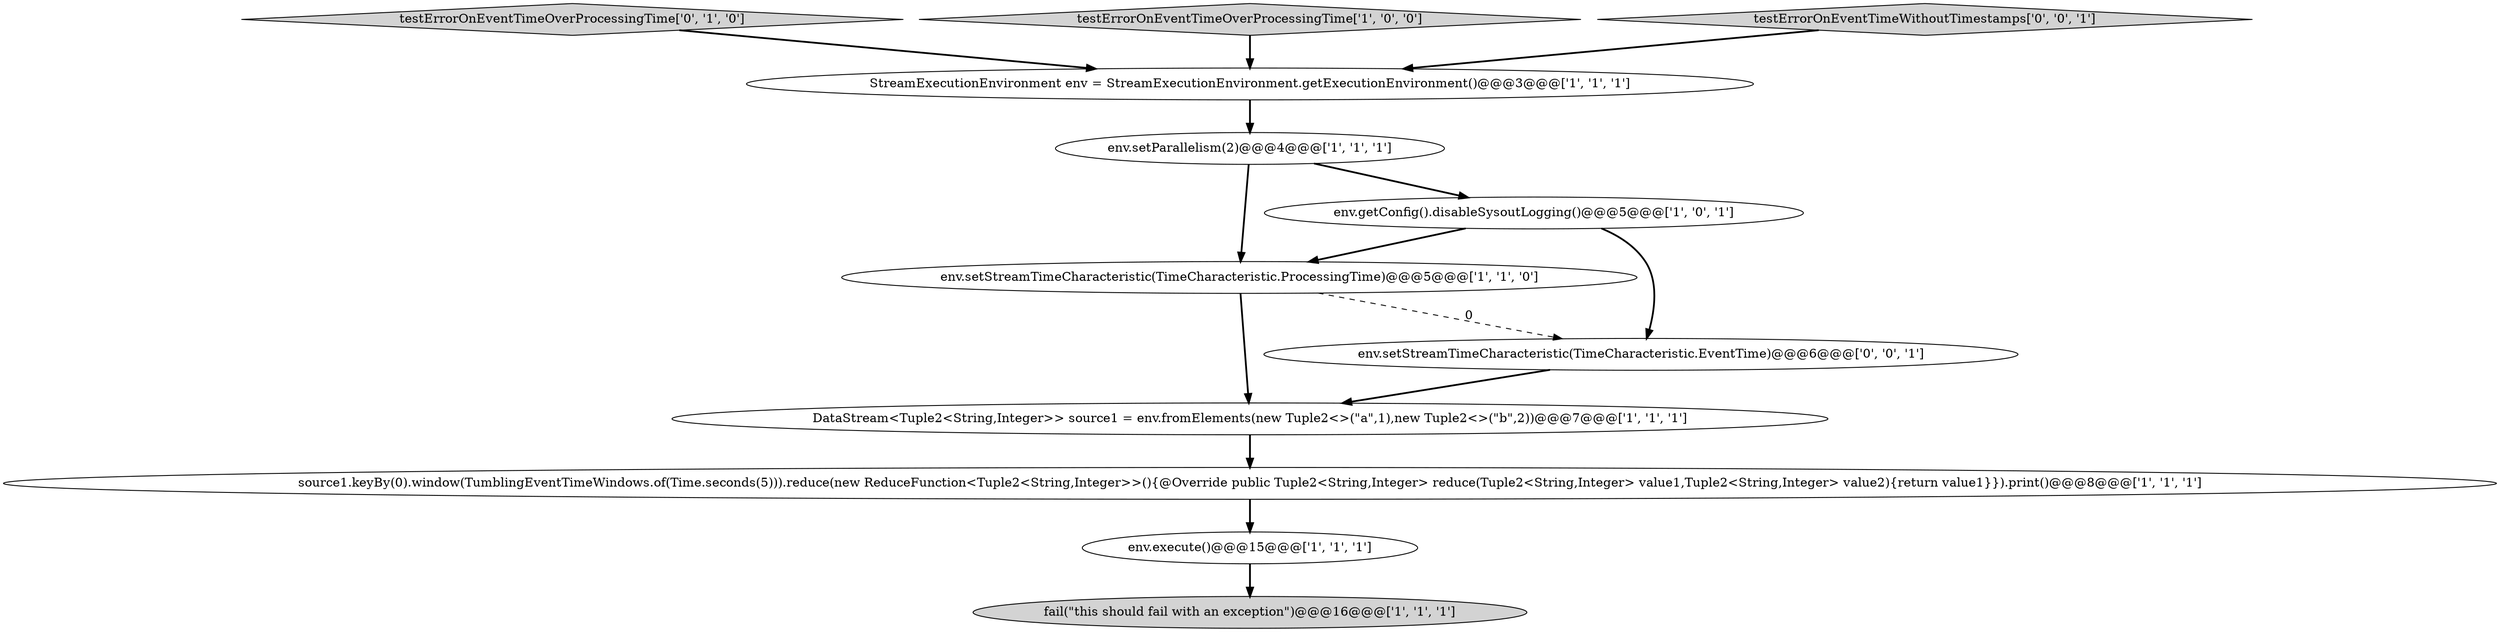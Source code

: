 digraph {
4 [style = filled, label = "env.setParallelism(2)@@@4@@@['1', '1', '1']", fillcolor = white, shape = ellipse image = "AAA0AAABBB1BBB"];
7 [style = filled, label = "env.execute()@@@15@@@['1', '1', '1']", fillcolor = white, shape = ellipse image = "AAA0AAABBB1BBB"];
5 [style = filled, label = "DataStream<Tuple2<String,Integer>> source1 = env.fromElements(new Tuple2<>(\"a\",1),new Tuple2<>(\"b\",2))@@@7@@@['1', '1', '1']", fillcolor = white, shape = ellipse image = "AAA0AAABBB1BBB"];
9 [style = filled, label = "testErrorOnEventTimeOverProcessingTime['0', '1', '0']", fillcolor = lightgray, shape = diamond image = "AAA0AAABBB2BBB"];
11 [style = filled, label = "env.setStreamTimeCharacteristic(TimeCharacteristic.EventTime)@@@6@@@['0', '0', '1']", fillcolor = white, shape = ellipse image = "AAA0AAABBB3BBB"];
8 [style = filled, label = "testErrorOnEventTimeOverProcessingTime['1', '0', '0']", fillcolor = lightgray, shape = diamond image = "AAA0AAABBB1BBB"];
3 [style = filled, label = "env.setStreamTimeCharacteristic(TimeCharacteristic.ProcessingTime)@@@5@@@['1', '1', '0']", fillcolor = white, shape = ellipse image = "AAA0AAABBB1BBB"];
6 [style = filled, label = "source1.keyBy(0).window(TumblingEventTimeWindows.of(Time.seconds(5))).reduce(new ReduceFunction<Tuple2<String,Integer>>(){@Override public Tuple2<String,Integer> reduce(Tuple2<String,Integer> value1,Tuple2<String,Integer> value2){return value1}}).print()@@@8@@@['1', '1', '1']", fillcolor = white, shape = ellipse image = "AAA0AAABBB1BBB"];
0 [style = filled, label = "StreamExecutionEnvironment env = StreamExecutionEnvironment.getExecutionEnvironment()@@@3@@@['1', '1', '1']", fillcolor = white, shape = ellipse image = "AAA0AAABBB1BBB"];
10 [style = filled, label = "testErrorOnEventTimeWithoutTimestamps['0', '0', '1']", fillcolor = lightgray, shape = diamond image = "AAA0AAABBB3BBB"];
1 [style = filled, label = "fail(\"this should fail with an exception\")@@@16@@@['1', '1', '1']", fillcolor = lightgray, shape = ellipse image = "AAA0AAABBB1BBB"];
2 [style = filled, label = "env.getConfig().disableSysoutLogging()@@@5@@@['1', '0', '1']", fillcolor = white, shape = ellipse image = "AAA0AAABBB1BBB"];
8->0 [style = bold, label=""];
4->3 [style = bold, label=""];
11->5 [style = bold, label=""];
3->5 [style = bold, label=""];
7->1 [style = bold, label=""];
4->2 [style = bold, label=""];
5->6 [style = bold, label=""];
6->7 [style = bold, label=""];
9->0 [style = bold, label=""];
3->11 [style = dashed, label="0"];
0->4 [style = bold, label=""];
2->11 [style = bold, label=""];
10->0 [style = bold, label=""];
2->3 [style = bold, label=""];
}
